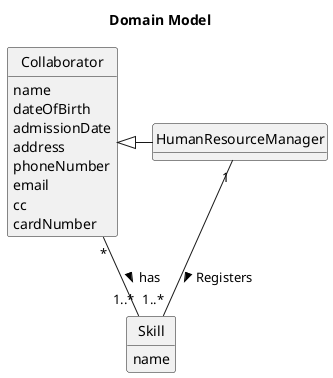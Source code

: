 @startuml
skinparam monochrome true
skinparam packageStyle rectangle
skinparam shadowing false
skinparam classAttributeIconSize 0
hide circle
hide methods

title Domain Model


class Collaborator {
    name
    dateOfBirth
    admissionDate
    address
    phoneNumber
    email
    cc
    cardNumber

}

class HumanResourceManager {


}




class Skill{
    name
}




Collaborator  <|-  HumanResourceManager
HumanResourceManager "1" -- "1..*" Skill : Registers >
Skill "1..*" -- "*" Collaborator : has <

@enduml